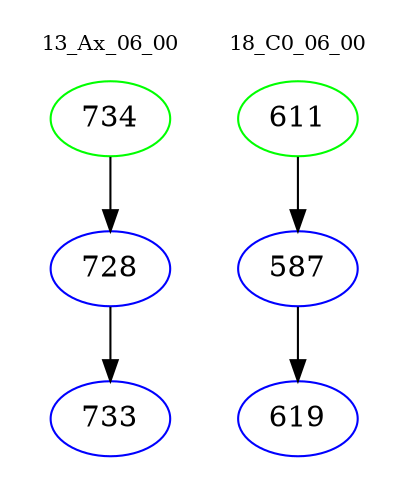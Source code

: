 digraph{
subgraph cluster_0 {
color = white
label = "13_Ax_06_00";
fontsize=10;
T0_734 [label="734", color="green"]
T0_734 -> T0_728 [color="black"]
T0_728 [label="728", color="blue"]
T0_728 -> T0_733 [color="black"]
T0_733 [label="733", color="blue"]
}
subgraph cluster_1 {
color = white
label = "18_C0_06_00";
fontsize=10;
T1_611 [label="611", color="green"]
T1_611 -> T1_587 [color="black"]
T1_587 [label="587", color="blue"]
T1_587 -> T1_619 [color="black"]
T1_619 [label="619", color="blue"]
}
}
